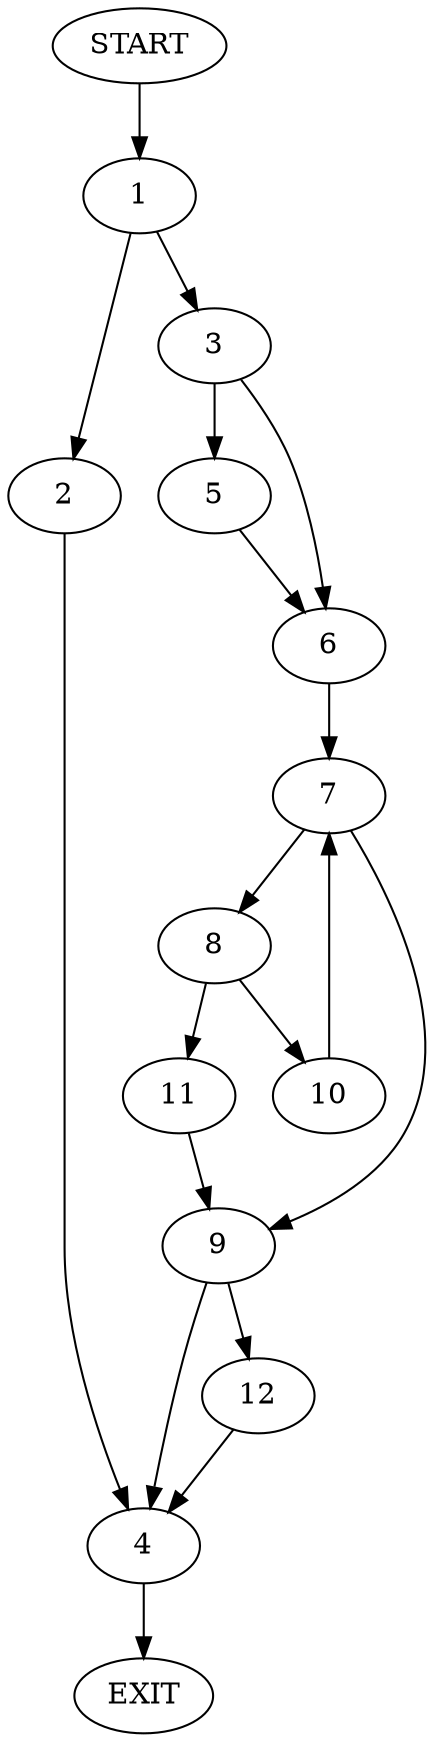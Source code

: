 digraph {
0 [label="START"]
13 [label="EXIT"]
0 -> 1
1 -> 2
1 -> 3
2 -> 4
3 -> 5
3 -> 6
4 -> 13
6 -> 7
5 -> 6
7 -> 8
7 -> 9
8 -> 10
8 -> 11
9 -> 4
9 -> 12
10 -> 7
11 -> 9
12 -> 4
}
